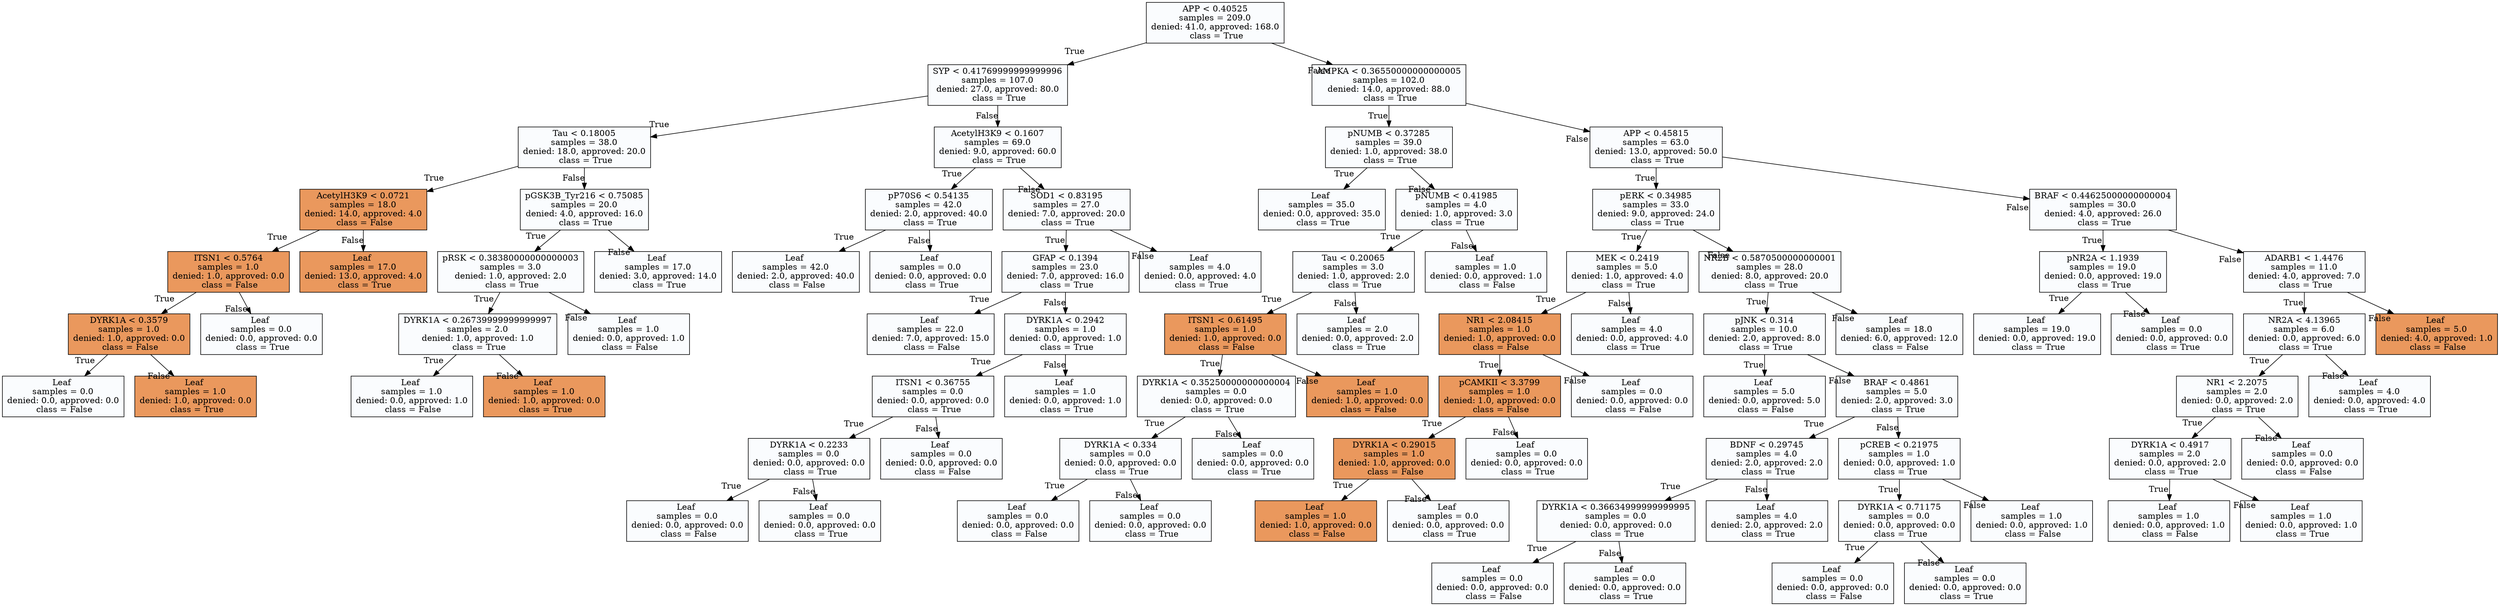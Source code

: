 digraph Tree {
node [shape=box, style="filled", color="black"] ;
1 [label=<APP &lt; 0.40525<br/>samples = 209.0<br/>denied: 41.0, approved: 168.0<br/> class = True>, fillcolor="#399de506"] ;
2 [label=<SYP &lt; 0.41769999999999996<br/>samples = 107.0<br/>denied: 27.0, approved: 80.0<br/> class = True>, fillcolor="#399de506"] ;
1 -> 2 [labeldistance=2.5, labelangle=45, headlabel="True"] ;
4 [label=<Tau &lt; 0.18005<br/>samples = 38.0<br/>denied: 18.0, approved: 20.0<br/> class = True>, fillcolor="#399de506"] ;
2 -> 4 [labeldistance=2.5, labelangle=45, headlabel="True"] ;
8 [label=<AcetylH3K9 &lt; 0.0721<br/>samples = 18.0<br/>denied: 14.0, approved: 4.0<br/> class = False>, fillcolor="#e58139d0"] ;
4 -> 8 [labeldistance=2.5, labelangle=45, headlabel="True"] ;
16 [label=<ITSN1 &lt; 0.5764<br/>samples = 1.0<br/>denied: 1.0, approved: 0.0<br/> class = False>, fillcolor="#e58139d0"] ;
8 -> 16 [labeldistance=2.5, labelangle=45, headlabel="True"] ;
32 [label=<DYRK1A &lt; 0.3579<br/>samples = 1.0<br/>denied: 1.0, approved: 0.0<br/> class = False>, fillcolor="#e58139d0"] ;
16 -> 32 [labeldistance=2.5, labelangle=45, headlabel="True"] ;
64 [label=<Leaf <br/>samples = 0.0<br/>denied: 0.0, approved: 0.0<br/> class = False>, fillcolor="#399de506"] ;
32 -> 64 [labeldistance=2.5, labelangle=45, headlabel="True"] ;
65 [label=<Leaf <br/>samples = 1.0<br/>denied: 1.0, approved: 0.0<br/> class = True>, fillcolor="#e58139d0"] ;
32 -> 65 [labeldistance=2.5, labelangle=45, headlabel="False"] ;
33 [label=<Leaf <br/>samples = 0.0<br/>denied: 0.0, approved: 0.0<br/> class = True>, fillcolor="#399de506"] ;
16 -> 33 [labeldistance=2.5, labelangle=45, headlabel="False"] ;
17 [label=<Leaf <br/>samples = 17.0<br/>denied: 13.0, approved: 4.0<br/> class = True>, fillcolor="#e58139d0"] ;
8 -> 17 [labeldistance=2.5, labelangle=45, headlabel="False"] ;
9 [label=<pGSK3B_Tyr216 &lt; 0.75085<br/>samples = 20.0<br/>denied: 4.0, approved: 16.0<br/> class = True>, fillcolor="#399de506"] ;
4 -> 9 [labeldistance=2.5, labelangle=45, headlabel="False"] ;
18 [label=<pRSK &lt; 0.38380000000000003<br/>samples = 3.0<br/>denied: 1.0, approved: 2.0<br/> class = True>, fillcolor="#399de506"] ;
9 -> 18 [labeldistance=2.5, labelangle=45, headlabel="True"] ;
36 [label=<DYRK1A &lt; 0.26739999999999997<br/>samples = 2.0<br/>denied: 1.0, approved: 1.0<br/> class = True>, fillcolor="#399de506"] ;
18 -> 36 [labeldistance=2.5, labelangle=45, headlabel="True"] ;
72 [label=<Leaf <br/>samples = 1.0<br/>denied: 0.0, approved: 1.0<br/> class = False>, fillcolor="#399de506"] ;
36 -> 72 [labeldistance=2.5, labelangle=45, headlabel="True"] ;
73 [label=<Leaf <br/>samples = 1.0<br/>denied: 1.0, approved: 0.0<br/> class = True>, fillcolor="#e58139d0"] ;
36 -> 73 [labeldistance=2.5, labelangle=45, headlabel="False"] ;
37 [label=<Leaf <br/>samples = 1.0<br/>denied: 0.0, approved: 1.0<br/> class = False>, fillcolor="#399de506"] ;
18 -> 37 [labeldistance=2.5, labelangle=45, headlabel="False"] ;
19 [label=<Leaf <br/>samples = 17.0<br/>denied: 3.0, approved: 14.0<br/> class = True>, fillcolor="#399de506"] ;
9 -> 19 [labeldistance=2.5, labelangle=45, headlabel="False"] ;
5 [label=<AcetylH3K9 &lt; 0.1607<br/>samples = 69.0<br/>denied: 9.0, approved: 60.0<br/> class = True>, fillcolor="#399de506"] ;
2 -> 5 [labeldistance=2.5, labelangle=45, headlabel="False"] ;
10 [label=<pP70S6 &lt; 0.54135<br/>samples = 42.0<br/>denied: 2.0, approved: 40.0<br/> class = True>, fillcolor="#399de506"] ;
5 -> 10 [labeldistance=2.5, labelangle=45, headlabel="True"] ;
20 [label=<Leaf <br/>samples = 42.0<br/>denied: 2.0, approved: 40.0<br/> class = False>, fillcolor="#399de506"] ;
10 -> 20 [labeldistance=2.5, labelangle=45, headlabel="True"] ;
21 [label=<Leaf <br/>samples = 0.0<br/>denied: 0.0, approved: 0.0<br/> class = True>, fillcolor="#399de506"] ;
10 -> 21 [labeldistance=2.5, labelangle=45, headlabel="False"] ;
11 [label=<SOD1 &lt; 0.83195<br/>samples = 27.0<br/>denied: 7.0, approved: 20.0<br/> class = True>, fillcolor="#399de506"] ;
5 -> 11 [labeldistance=2.5, labelangle=45, headlabel="False"] ;
22 [label=<GFAP &lt; 0.1394<br/>samples = 23.0<br/>denied: 7.0, approved: 16.0<br/> class = True>, fillcolor="#399de506"] ;
11 -> 22 [labeldistance=2.5, labelangle=45, headlabel="True"] ;
44 [label=<Leaf <br/>samples = 22.0<br/>denied: 7.0, approved: 15.0<br/> class = False>, fillcolor="#399de506"] ;
22 -> 44 [labeldistance=2.5, labelangle=45, headlabel="True"] ;
45 [label=<DYRK1A &lt; 0.2942<br/>samples = 1.0<br/>denied: 0.0, approved: 1.0<br/> class = True>, fillcolor="#399de506"] ;
22 -> 45 [labeldistance=2.5, labelangle=45, headlabel="False"] ;
90 [label=<ITSN1 &lt; 0.36755<br/>samples = 0.0<br/>denied: 0.0, approved: 0.0<br/> class = True>, fillcolor="#399de506"] ;
45 -> 90 [labeldistance=2.5, labelangle=45, headlabel="True"] ;
180 [label=<DYRK1A &lt; 0.2233<br/>samples = 0.0<br/>denied: 0.0, approved: 0.0<br/> class = True>, fillcolor="#399de506"] ;
90 -> 180 [labeldistance=2.5, labelangle=45, headlabel="True"] ;
360 [label=<Leaf <br/>samples = 0.0<br/>denied: 0.0, approved: 0.0<br/> class = False>, fillcolor="#399de506"] ;
180 -> 360 [labeldistance=2.5, labelangle=45, headlabel="True"] ;
361 [label=<Leaf <br/>samples = 0.0<br/>denied: 0.0, approved: 0.0<br/> class = True>, fillcolor="#399de506"] ;
180 -> 361 [labeldistance=2.5, labelangle=45, headlabel="False"] ;
181 [label=<Leaf <br/>samples = 0.0<br/>denied: 0.0, approved: 0.0<br/> class = False>, fillcolor="#399de506"] ;
90 -> 181 [labeldistance=2.5, labelangle=45, headlabel="False"] ;
91 [label=<Leaf <br/>samples = 1.0<br/>denied: 0.0, approved: 1.0<br/> class = True>, fillcolor="#399de506"] ;
45 -> 91 [labeldistance=2.5, labelangle=45, headlabel="False"] ;
23 [label=<Leaf <br/>samples = 4.0<br/>denied: 0.0, approved: 4.0<br/> class = True>, fillcolor="#399de506"] ;
11 -> 23 [labeldistance=2.5, labelangle=45, headlabel="False"] ;
3 [label=<AMPKA &lt; 0.36550000000000005<br/>samples = 102.0<br/>denied: 14.0, approved: 88.0<br/> class = True>, fillcolor="#399de506"] ;
1 -> 3 [labeldistance=2.5, labelangle=45, headlabel="False"] ;
6 [label=<pNUMB &lt; 0.37285<br/>samples = 39.0<br/>denied: 1.0, approved: 38.0<br/> class = True>, fillcolor="#399de506"] ;
3 -> 6 [labeldistance=2.5, labelangle=45, headlabel="True"] ;
12 [label=<Leaf <br/>samples = 35.0<br/>denied: 0.0, approved: 35.0<br/> class = True>, fillcolor="#399de506"] ;
6 -> 12 [labeldistance=2.5, labelangle=45, headlabel="True"] ;
13 [label=<pNUMB &lt; 0.41985<br/>samples = 4.0<br/>denied: 1.0, approved: 3.0<br/> class = True>, fillcolor="#399de506"] ;
6 -> 13 [labeldistance=2.5, labelangle=45, headlabel="False"] ;
26 [label=<Tau &lt; 0.20065<br/>samples = 3.0<br/>denied: 1.0, approved: 2.0<br/> class = True>, fillcolor="#399de506"] ;
13 -> 26 [labeldistance=2.5, labelangle=45, headlabel="True"] ;
52 [label=<ITSN1 &lt; 0.61495<br/>samples = 1.0<br/>denied: 1.0, approved: 0.0<br/> class = False>, fillcolor="#e58139d0"] ;
26 -> 52 [labeldistance=2.5, labelangle=45, headlabel="True"] ;
104 [label=<DYRK1A &lt; 0.35250000000000004<br/>samples = 0.0<br/>denied: 0.0, approved: 0.0<br/> class = True>, fillcolor="#399de506"] ;
52 -> 104 [labeldistance=2.5, labelangle=45, headlabel="True"] ;
208 [label=<DYRK1A &lt; 0.334<br/>samples = 0.0<br/>denied: 0.0, approved: 0.0<br/> class = True>, fillcolor="#399de506"] ;
104 -> 208 [labeldistance=2.5, labelangle=45, headlabel="True"] ;
416 [label=<Leaf <br/>samples = 0.0<br/>denied: 0.0, approved: 0.0<br/> class = False>, fillcolor="#399de506"] ;
208 -> 416 [labeldistance=2.5, labelangle=45, headlabel="True"] ;
417 [label=<Leaf <br/>samples = 0.0<br/>denied: 0.0, approved: 0.0<br/> class = True>, fillcolor="#399de506"] ;
208 -> 417 [labeldistance=2.5, labelangle=45, headlabel="False"] ;
209 [label=<Leaf <br/>samples = 0.0<br/>denied: 0.0, approved: 0.0<br/> class = True>, fillcolor="#399de506"] ;
104 -> 209 [labeldistance=2.5, labelangle=45, headlabel="False"] ;
105 [label=<Leaf <br/>samples = 1.0<br/>denied: 1.0, approved: 0.0<br/> class = False>, fillcolor="#e58139d0"] ;
52 -> 105 [labeldistance=2.5, labelangle=45, headlabel="False"] ;
53 [label=<Leaf <br/>samples = 2.0<br/>denied: 0.0, approved: 2.0<br/> class = True>, fillcolor="#399de506"] ;
26 -> 53 [labeldistance=2.5, labelangle=45, headlabel="False"] ;
27 [label=<Leaf <br/>samples = 1.0<br/>denied: 0.0, approved: 1.0<br/> class = False>, fillcolor="#399de506"] ;
13 -> 27 [labeldistance=2.5, labelangle=45, headlabel="False"] ;
7 [label=<APP &lt; 0.45815<br/>samples = 63.0<br/>denied: 13.0, approved: 50.0<br/> class = True>, fillcolor="#399de506"] ;
3 -> 7 [labeldistance=2.5, labelangle=45, headlabel="False"] ;
14 [label=<pERK &lt; 0.34985<br/>samples = 33.0<br/>denied: 9.0, approved: 24.0<br/> class = True>, fillcolor="#399de506"] ;
7 -> 14 [labeldistance=2.5, labelangle=45, headlabel="True"] ;
28 [label=<MEK &lt; 0.2419<br/>samples = 5.0<br/>denied: 1.0, approved: 4.0<br/> class = True>, fillcolor="#399de506"] ;
14 -> 28 [labeldistance=2.5, labelangle=45, headlabel="True"] ;
56 [label=<NR1 &lt; 2.08415<br/>samples = 1.0<br/>denied: 1.0, approved: 0.0<br/> class = False>, fillcolor="#e58139d0"] ;
28 -> 56 [labeldistance=2.5, labelangle=45, headlabel="True"] ;
112 [label=<pCAMKII &lt; 3.3799<br/>samples = 1.0<br/>denied: 1.0, approved: 0.0<br/> class = False>, fillcolor="#e58139d0"] ;
56 -> 112 [labeldistance=2.5, labelangle=45, headlabel="True"] ;
224 [label=<DYRK1A &lt; 0.29015<br/>samples = 1.0<br/>denied: 1.0, approved: 0.0<br/> class = False>, fillcolor="#e58139d0"] ;
112 -> 224 [labeldistance=2.5, labelangle=45, headlabel="True"] ;
448 [label=<Leaf <br/>samples = 1.0<br/>denied: 1.0, approved: 0.0<br/> class = False>, fillcolor="#e58139d0"] ;
224 -> 448 [labeldistance=2.5, labelangle=45, headlabel="True"] ;
449 [label=<Leaf <br/>samples = 0.0<br/>denied: 0.0, approved: 0.0<br/> class = True>, fillcolor="#399de506"] ;
224 -> 449 [labeldistance=2.5, labelangle=45, headlabel="False"] ;
225 [label=<Leaf <br/>samples = 0.0<br/>denied: 0.0, approved: 0.0<br/> class = True>, fillcolor="#399de506"] ;
112 -> 225 [labeldistance=2.5, labelangle=45, headlabel="False"] ;
113 [label=<Leaf <br/>samples = 0.0<br/>denied: 0.0, approved: 0.0<br/> class = False>, fillcolor="#399de506"] ;
56 -> 113 [labeldistance=2.5, labelangle=45, headlabel="False"] ;
57 [label=<Leaf <br/>samples = 4.0<br/>denied: 0.0, approved: 4.0<br/> class = True>, fillcolor="#399de506"] ;
28 -> 57 [labeldistance=2.5, labelangle=45, headlabel="False"] ;
29 [label=<NR2B &lt; 0.5870500000000001<br/>samples = 28.0<br/>denied: 8.0, approved: 20.0<br/> class = True>, fillcolor="#399de506"] ;
14 -> 29 [labeldistance=2.5, labelangle=45, headlabel="False"] ;
58 [label=<pJNK &lt; 0.314<br/>samples = 10.0<br/>denied: 2.0, approved: 8.0<br/> class = True>, fillcolor="#399de506"] ;
29 -> 58 [labeldistance=2.5, labelangle=45, headlabel="True"] ;
116 [label=<Leaf <br/>samples = 5.0<br/>denied: 0.0, approved: 5.0<br/> class = False>, fillcolor="#399de506"] ;
58 -> 116 [labeldistance=2.5, labelangle=45, headlabel="True"] ;
117 [label=<BRAF &lt; 0.4861<br/>samples = 5.0<br/>denied: 2.0, approved: 3.0<br/> class = True>, fillcolor="#399de506"] ;
58 -> 117 [labeldistance=2.5, labelangle=45, headlabel="False"] ;
234 [label=<BDNF &lt; 0.29745<br/>samples = 4.0<br/>denied: 2.0, approved: 2.0<br/> class = True>, fillcolor="#399de506"] ;
117 -> 234 [labeldistance=2.5, labelangle=45, headlabel="True"] ;
468 [label=<DYRK1A &lt; 0.36634999999999995<br/>samples = 0.0<br/>denied: 0.0, approved: 0.0<br/> class = True>, fillcolor="#399de506"] ;
234 -> 468 [labeldistance=2.5, labelangle=45, headlabel="True"] ;
936 [label=<Leaf <br/>samples = 0.0<br/>denied: 0.0, approved: 0.0<br/> class = False>, fillcolor="#399de506"] ;
468 -> 936 [labeldistance=2.5, labelangle=45, headlabel="True"] ;
937 [label=<Leaf <br/>samples = 0.0<br/>denied: 0.0, approved: 0.0<br/> class = True>, fillcolor="#399de506"] ;
468 -> 937 [labeldistance=2.5, labelangle=45, headlabel="False"] ;
469 [label=<Leaf <br/>samples = 4.0<br/>denied: 2.0, approved: 2.0<br/> class = True>, fillcolor="#399de506"] ;
234 -> 469 [labeldistance=2.5, labelangle=45, headlabel="False"] ;
235 [label=<pCREB &lt; 0.21975<br/>samples = 1.0<br/>denied: 0.0, approved: 1.0<br/> class = True>, fillcolor="#399de506"] ;
117 -> 235 [labeldistance=2.5, labelangle=45, headlabel="False"] ;
470 [label=<DYRK1A &lt; 0.71175<br/>samples = 0.0<br/>denied: 0.0, approved: 0.0<br/> class = True>, fillcolor="#399de506"] ;
235 -> 470 [labeldistance=2.5, labelangle=45, headlabel="True"] ;
940 [label=<Leaf <br/>samples = 0.0<br/>denied: 0.0, approved: 0.0<br/> class = False>, fillcolor="#399de506"] ;
470 -> 940 [labeldistance=2.5, labelangle=45, headlabel="True"] ;
941 [label=<Leaf <br/>samples = 0.0<br/>denied: 0.0, approved: 0.0<br/> class = True>, fillcolor="#399de506"] ;
470 -> 941 [labeldistance=2.5, labelangle=45, headlabel="False"] ;
471 [label=<Leaf <br/>samples = 1.0<br/>denied: 0.0, approved: 1.0<br/> class = False>, fillcolor="#399de506"] ;
235 -> 471 [labeldistance=2.5, labelangle=45, headlabel="False"] ;
59 [label=<Leaf <br/>samples = 18.0<br/>denied: 6.0, approved: 12.0<br/> class = False>, fillcolor="#399de506"] ;
29 -> 59 [labeldistance=2.5, labelangle=45, headlabel="False"] ;
15 [label=<BRAF &lt; 0.44625000000000004<br/>samples = 30.0<br/>denied: 4.0, approved: 26.0<br/> class = True>, fillcolor="#399de506"] ;
7 -> 15 [labeldistance=2.5, labelangle=45, headlabel="False"] ;
30 [label=<pNR2A &lt; 1.1939<br/>samples = 19.0<br/>denied: 0.0, approved: 19.0<br/> class = True>, fillcolor="#399de506"] ;
15 -> 30 [labeldistance=2.5, labelangle=45, headlabel="True"] ;
60 [label=<Leaf <br/>samples = 19.0<br/>denied: 0.0, approved: 19.0<br/> class = True>, fillcolor="#399de506"] ;
30 -> 60 [labeldistance=2.5, labelangle=45, headlabel="True"] ;
61 [label=<Leaf <br/>samples = 0.0<br/>denied: 0.0, approved: 0.0<br/> class = True>, fillcolor="#399de506"] ;
30 -> 61 [labeldistance=2.5, labelangle=45, headlabel="False"] ;
31 [label=<ADARB1 &lt; 1.4476<br/>samples = 11.0<br/>denied: 4.0, approved: 7.0<br/> class = True>, fillcolor="#399de506"] ;
15 -> 31 [labeldistance=2.5, labelangle=45, headlabel="False"] ;
62 [label=<NR2A &lt; 4.13965<br/>samples = 6.0<br/>denied: 0.0, approved: 6.0<br/> class = True>, fillcolor="#399de506"] ;
31 -> 62 [labeldistance=2.5, labelangle=45, headlabel="True"] ;
124 [label=<NR1 &lt; 2.2075<br/>samples = 2.0<br/>denied: 0.0, approved: 2.0<br/> class = True>, fillcolor="#399de506"] ;
62 -> 124 [labeldistance=2.5, labelangle=45, headlabel="True"] ;
248 [label=<DYRK1A &lt; 0.4917<br/>samples = 2.0<br/>denied: 0.0, approved: 2.0<br/> class = True>, fillcolor="#399de506"] ;
124 -> 248 [labeldistance=2.5, labelangle=45, headlabel="True"] ;
496 [label=<Leaf <br/>samples = 1.0<br/>denied: 0.0, approved: 1.0<br/> class = False>, fillcolor="#399de506"] ;
248 -> 496 [labeldistance=2.5, labelangle=45, headlabel="True"] ;
497 [label=<Leaf <br/>samples = 1.0<br/>denied: 0.0, approved: 1.0<br/> class = True>, fillcolor="#399de506"] ;
248 -> 497 [labeldistance=2.5, labelangle=45, headlabel="False"] ;
249 [label=<Leaf <br/>samples = 0.0<br/>denied: 0.0, approved: 0.0<br/> class = False>, fillcolor="#399de506"] ;
124 -> 249 [labeldistance=2.5, labelangle=45, headlabel="False"] ;
125 [label=<Leaf <br/>samples = 4.0<br/>denied: 0.0, approved: 4.0<br/> class = True>, fillcolor="#399de506"] ;
62 -> 125 [labeldistance=2.5, labelangle=45, headlabel="False"] ;
63 [label=<Leaf <br/>samples = 5.0<br/>denied: 4.0, approved: 1.0<br/> class = False>, fillcolor="#e58139d0"] ;
31 -> 63 [labeldistance=2.5, labelangle=45, headlabel="False"] ;
}